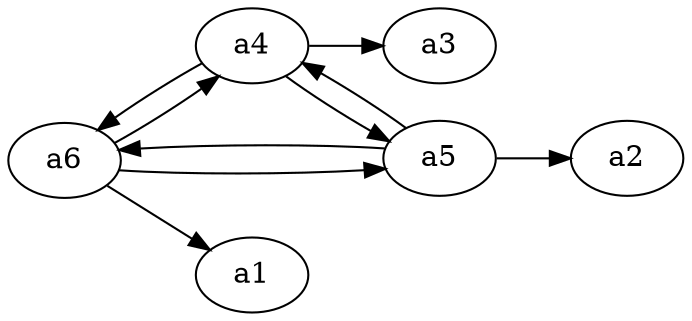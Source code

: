 DIGRAPH to_dot {
  rankdir=LR;
  "a1" ;
  "a2" ;
  "a3" ;
  "a4" ;
  "a5" ;
  "a6" ;
 "a6" -> "a1" ;
 "a5" -> "a2" ;
 "a4" -> "a3" ;
 "a4" -> "a5" ;
 "a5" -> "a4" ;
 "a4" -> "a6" ;
 "a6" -> "a4" ;
 "a5" -> "a6" ;
 "a6" -> "a5" ;
}
